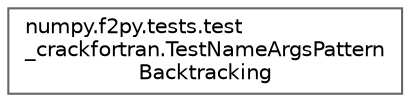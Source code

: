 digraph "Graphical Class Hierarchy"
{
 // LATEX_PDF_SIZE
  bgcolor="transparent";
  edge [fontname=Helvetica,fontsize=10,labelfontname=Helvetica,labelfontsize=10];
  node [fontname=Helvetica,fontsize=10,shape=box,height=0.2,width=0.4];
  rankdir="LR";
  Node0 [id="Node000000",label="numpy.f2py.tests.test\l_crackfortran.TestNameArgsPattern\lBacktracking",height=0.2,width=0.4,color="grey40", fillcolor="white", style="filled",URL="$d0/d72/classnumpy_1_1f2py_1_1tests_1_1test__crackfortran_1_1TestNameArgsPatternBacktracking.html",tooltip=" "];
}
